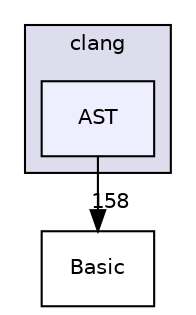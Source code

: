 digraph "include/clang/AST" {
  bgcolor=transparent;
  compound=true
  node [ fontsize="10", fontname="Helvetica"];
  edge [ labelfontsize="10", labelfontname="Helvetica"];
  subgraph clusterdir_7c3366c0dfc05dfe1380b9a1e2bf7190 {
    graph [ bgcolor="#ddddee", pencolor="black", label="clang" fontname="Helvetica", fontsize="10", URL="dir_7c3366c0dfc05dfe1380b9a1e2bf7190.html"]
  dir_b7f1fb8e22c16abc1bb9b644ee717a58 [shape=box, label="AST", style="filled", fillcolor="#eeeeff", pencolor="black", URL="dir_b7f1fb8e22c16abc1bb9b644ee717a58.html"];
  }
  dir_a004adf44f176e430fc6c2b869b0fb57 [shape=box label="Basic" URL="dir_a004adf44f176e430fc6c2b869b0fb57.html"];
  dir_b7f1fb8e22c16abc1bb9b644ee717a58->dir_a004adf44f176e430fc6c2b869b0fb57 [headlabel="158", labeldistance=1.5 headhref="dir_000013_000014.html"];
}
